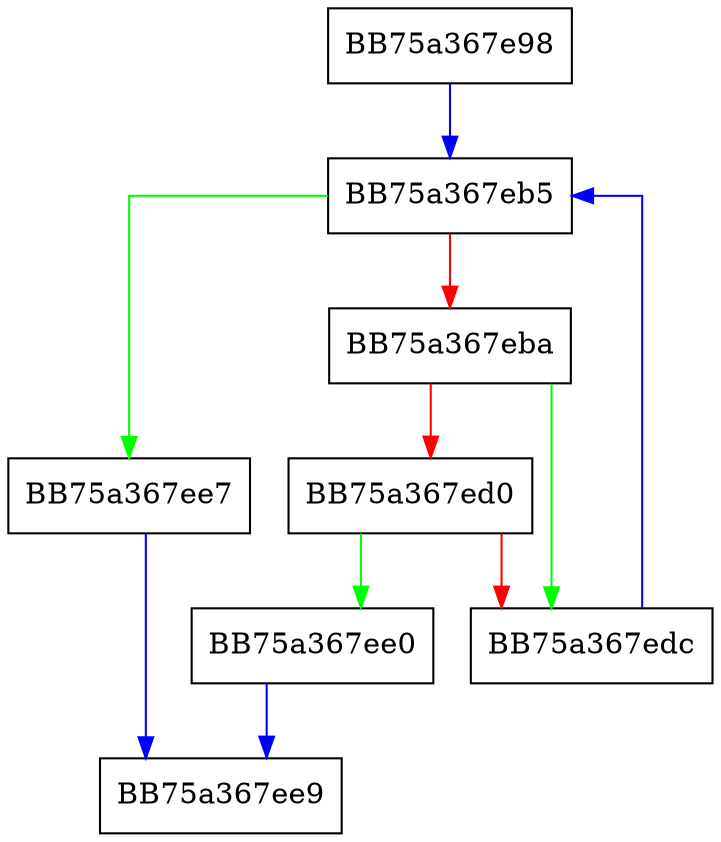 digraph GetFriendlyThreatCount {
  node [shape="box"];
  graph [splines=ortho];
  BB75a367e98 -> BB75a367eb5 [color="blue"];
  BB75a367eb5 -> BB75a367ee7 [color="green"];
  BB75a367eb5 -> BB75a367eba [color="red"];
  BB75a367eba -> BB75a367edc [color="green"];
  BB75a367eba -> BB75a367ed0 [color="red"];
  BB75a367ed0 -> BB75a367ee0 [color="green"];
  BB75a367ed0 -> BB75a367edc [color="red"];
  BB75a367edc -> BB75a367eb5 [color="blue"];
  BB75a367ee0 -> BB75a367ee9 [color="blue"];
  BB75a367ee7 -> BB75a367ee9 [color="blue"];
}